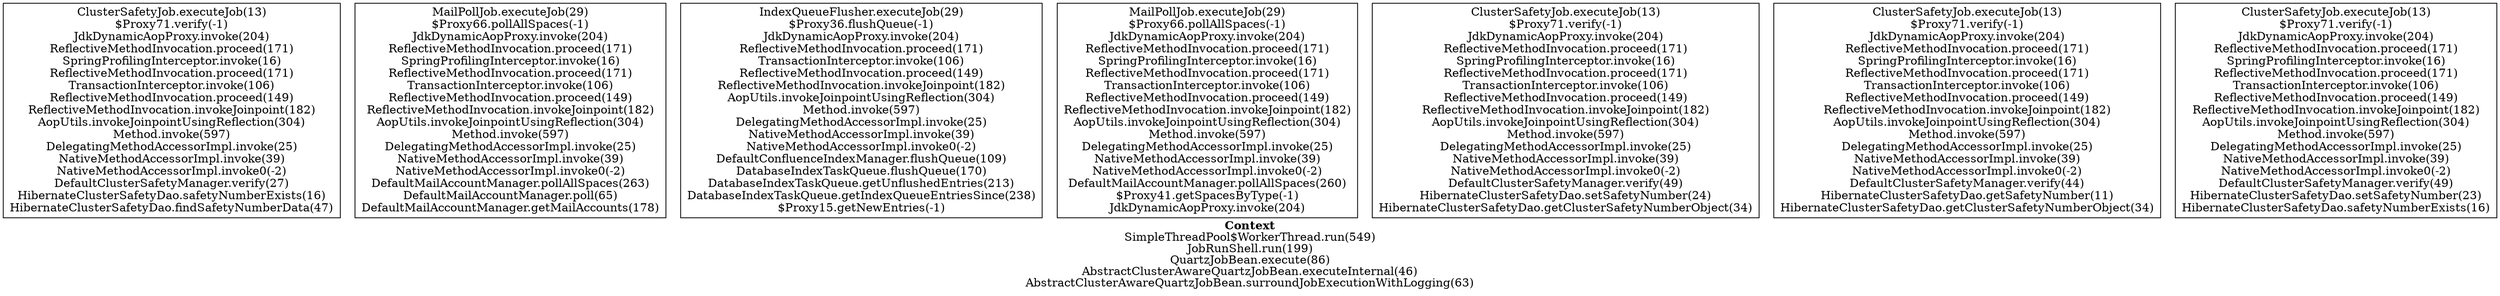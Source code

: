 digraph 3950218 { 
label=<<font face="Times-Bold">Context</font><br/>SimpleThreadPool$WorkerThread.run(549)<br/>JobRunShell.run(199)<br/>QuartzJobBean.execute(86)<br/>AbstractClusterAwareQuartzJobBean.executeInternal(46)<br/>AbstractClusterAwareQuartzJobBean.surroundJobExecutionWithLogging(63)>;rankdir=BT;
1 [label="ClusterSafetyJob.executeJob(13)\n$Proxy71.verify(-1)\nJdkDynamicAopProxy.invoke(204)\nReflectiveMethodInvocation.proceed(171)\nSpringProfilingInterceptor.invoke(16)\nReflectiveMethodInvocation.proceed(171)\nTransactionInterceptor.invoke(106)\nReflectiveMethodInvocation.proceed(149)\nReflectiveMethodInvocation.invokeJoinpoint(182)\nAopUtils.invokeJoinpointUsingReflection(304)\nMethod.invoke(597)\nDelegatingMethodAccessorImpl.invoke(25)\nNativeMethodAccessorImpl.invoke(39)\nNativeMethodAccessorImpl.invoke0(-2)\nDefaultClusterSafetyManager.verify(27)\nHibernateClusterSafetyDao.safetyNumberExists(16)\nHibernateClusterSafetyDao.findSafetyNumberData(47)\n", shape=box];
2 [label="MailPollJob.executeJob(29)\n$Proxy66.pollAllSpaces(-1)\nJdkDynamicAopProxy.invoke(204)\nReflectiveMethodInvocation.proceed(171)\nSpringProfilingInterceptor.invoke(16)\nReflectiveMethodInvocation.proceed(171)\nTransactionInterceptor.invoke(106)\nReflectiveMethodInvocation.proceed(149)\nReflectiveMethodInvocation.invokeJoinpoint(182)\nAopUtils.invokeJoinpointUsingReflection(304)\nMethod.invoke(597)\nDelegatingMethodAccessorImpl.invoke(25)\nNativeMethodAccessorImpl.invoke(39)\nNativeMethodAccessorImpl.invoke0(-2)\nDefaultMailAccountManager.pollAllSpaces(263)\nDefaultMailAccountManager.poll(65)\nDefaultMailAccountManager.getMailAccounts(178)\n", shape=box];
3 [label="IndexQueueFlusher.executeJob(29)\n$Proxy36.flushQueue(-1)\nJdkDynamicAopProxy.invoke(204)\nReflectiveMethodInvocation.proceed(171)\nTransactionInterceptor.invoke(106)\nReflectiveMethodInvocation.proceed(149)\nReflectiveMethodInvocation.invokeJoinpoint(182)\nAopUtils.invokeJoinpointUsingReflection(304)\nMethod.invoke(597)\nDelegatingMethodAccessorImpl.invoke(25)\nNativeMethodAccessorImpl.invoke(39)\nNativeMethodAccessorImpl.invoke0(-2)\nDefaultConfluenceIndexManager.flushQueue(109)\nDatabaseIndexTaskQueue.flushQueue(170)\nDatabaseIndexTaskQueue.getUnflushedEntries(213)\nDatabaseIndexTaskQueue.getIndexQueueEntriesSince(238)\n$Proxy15.getNewEntries(-1)\n", shape=box];
4 [label="MailPollJob.executeJob(29)\n$Proxy66.pollAllSpaces(-1)\nJdkDynamicAopProxy.invoke(204)\nReflectiveMethodInvocation.proceed(171)\nSpringProfilingInterceptor.invoke(16)\nReflectiveMethodInvocation.proceed(171)\nTransactionInterceptor.invoke(106)\nReflectiveMethodInvocation.proceed(149)\nReflectiveMethodInvocation.invokeJoinpoint(182)\nAopUtils.invokeJoinpointUsingReflection(304)\nMethod.invoke(597)\nDelegatingMethodAccessorImpl.invoke(25)\nNativeMethodAccessorImpl.invoke(39)\nNativeMethodAccessorImpl.invoke0(-2)\nDefaultMailAccountManager.pollAllSpaces(260)\n$Proxy41.getSpacesByType(-1)\nJdkDynamicAopProxy.invoke(204)\n", shape=box];
5 [label="ClusterSafetyJob.executeJob(13)\n$Proxy71.verify(-1)\nJdkDynamicAopProxy.invoke(204)\nReflectiveMethodInvocation.proceed(171)\nSpringProfilingInterceptor.invoke(16)\nReflectiveMethodInvocation.proceed(171)\nTransactionInterceptor.invoke(106)\nReflectiveMethodInvocation.proceed(149)\nReflectiveMethodInvocation.invokeJoinpoint(182)\nAopUtils.invokeJoinpointUsingReflection(304)\nMethod.invoke(597)\nDelegatingMethodAccessorImpl.invoke(25)\nNativeMethodAccessorImpl.invoke(39)\nNativeMethodAccessorImpl.invoke0(-2)\nDefaultClusterSafetyManager.verify(49)\nHibernateClusterSafetyDao.setSafetyNumber(24)\nHibernateClusterSafetyDao.getClusterSafetyNumberObject(34)\n", shape=box];
6 [label="ClusterSafetyJob.executeJob(13)\n$Proxy71.verify(-1)\nJdkDynamicAopProxy.invoke(204)\nReflectiveMethodInvocation.proceed(171)\nSpringProfilingInterceptor.invoke(16)\nReflectiveMethodInvocation.proceed(171)\nTransactionInterceptor.invoke(106)\nReflectiveMethodInvocation.proceed(149)\nReflectiveMethodInvocation.invokeJoinpoint(182)\nAopUtils.invokeJoinpointUsingReflection(304)\nMethod.invoke(597)\nDelegatingMethodAccessorImpl.invoke(25)\nNativeMethodAccessorImpl.invoke(39)\nNativeMethodAccessorImpl.invoke0(-2)\nDefaultClusterSafetyManager.verify(44)\nHibernateClusterSafetyDao.getSafetyNumber(11)\nHibernateClusterSafetyDao.getClusterSafetyNumberObject(34)\n", shape=box];
7 [label="ClusterSafetyJob.executeJob(13)\n$Proxy71.verify(-1)\nJdkDynamicAopProxy.invoke(204)\nReflectiveMethodInvocation.proceed(171)\nSpringProfilingInterceptor.invoke(16)\nReflectiveMethodInvocation.proceed(171)\nTransactionInterceptor.invoke(106)\nReflectiveMethodInvocation.proceed(149)\nReflectiveMethodInvocation.invokeJoinpoint(182)\nAopUtils.invokeJoinpointUsingReflection(304)\nMethod.invoke(597)\nDelegatingMethodAccessorImpl.invoke(25)\nNativeMethodAccessorImpl.invoke(39)\nNativeMethodAccessorImpl.invoke0(-2)\nDefaultClusterSafetyManager.verify(49)\nHibernateClusterSafetyDao.setSafetyNumber(23)\nHibernateClusterSafetyDao.safetyNumberExists(16)\n", shape=box];
}

